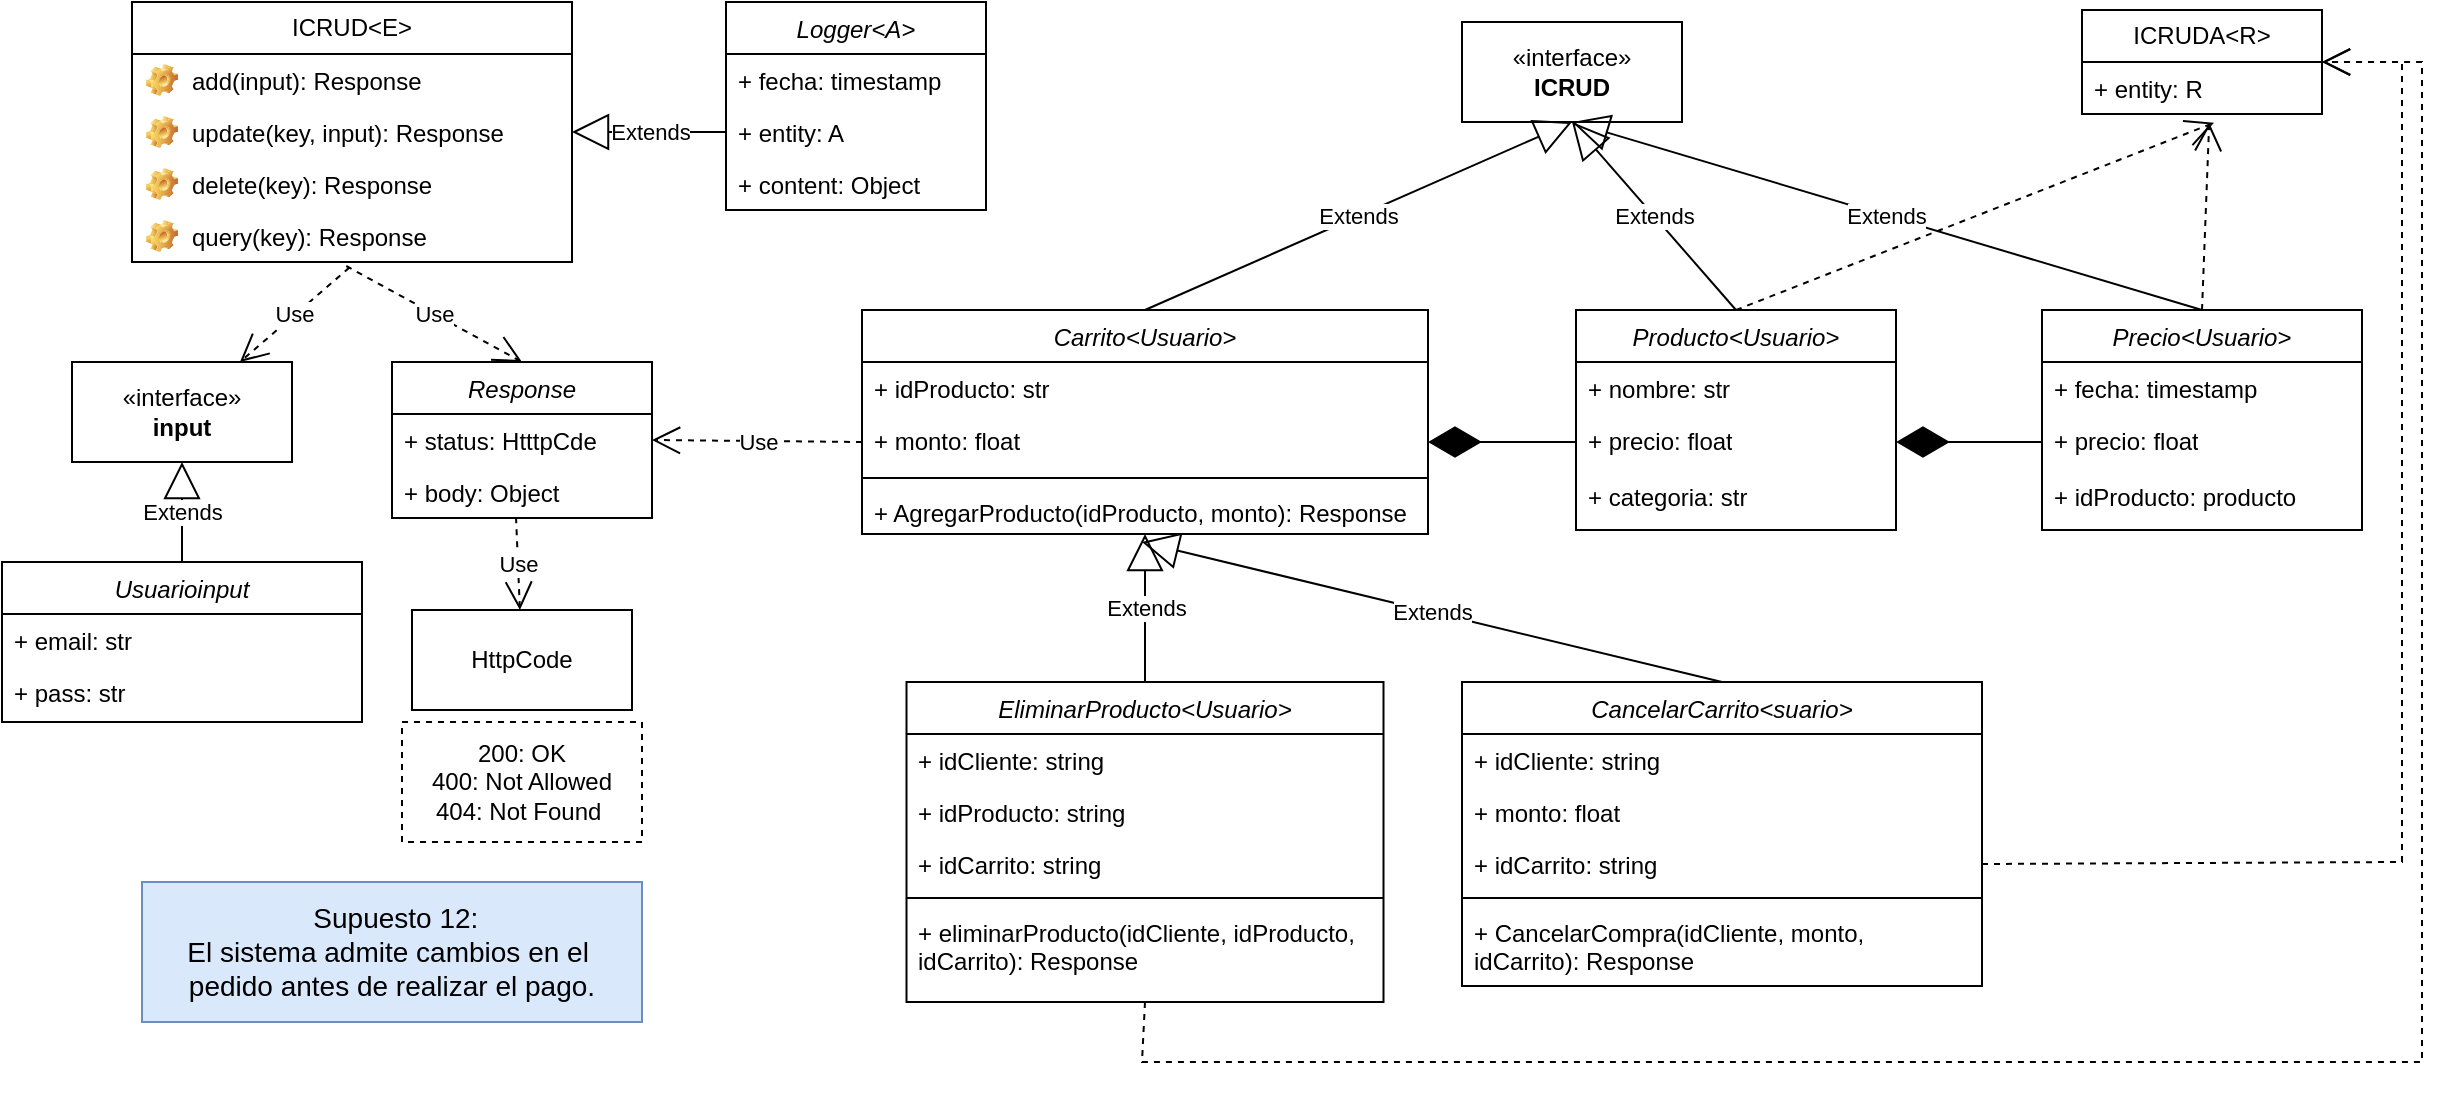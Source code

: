 <mxfile version="28.2.7">
  <diagram id="C5RBs43oDa-KdzZeNtuy" name="Page-1">
    <mxGraphModel dx="672" dy="-434" grid="1" gridSize="10" guides="1" tooltips="1" connect="1" arrows="1" fold="1" page="1" pageScale="1" pageWidth="827" pageHeight="1169" math="0" shadow="0">
      <root>
        <mxCell id="WIyWlLk6GJQsqaUBKTNV-0" />
        <mxCell id="WIyWlLk6GJQsqaUBKTNV-1" parent="WIyWlLk6GJQsqaUBKTNV-0" />
        <mxCell id="XM3FAXz-ZzjwDg0pH9hI-67" value="&lt;font style=&quot;font-size: 14px;&quot;&gt;&amp;nbsp;Supuesto 12:&lt;/font&gt;&lt;div&gt;&lt;div&gt;&lt;font style=&quot;font-size: 14px;&quot;&gt;El sistema admite cambios en el&amp;nbsp;&lt;/font&gt;&lt;/div&gt;&lt;div&gt;&lt;font style=&quot;font-size: 14px;&quot;&gt;pedido antes de realizar el pago.&lt;/font&gt;&lt;/div&gt;&lt;/div&gt;" style="html=1;whiteSpace=wrap;fillColor=#dae8fc;strokeColor=#6c8ebf;" vertex="1" parent="WIyWlLk6GJQsqaUBKTNV-1">
          <mxGeometry x="1060" y="1650" width="250" height="70" as="geometry" />
        </mxCell>
        <mxCell id="XM3FAXz-ZzjwDg0pH9hI-106" value="EliminarProducto&lt;Usuario&gt;" style="swimlane;fontStyle=2;align=center;verticalAlign=top;childLayout=stackLayout;horizontal=1;startSize=26;horizontalStack=0;resizeParent=1;resizeLast=0;collapsible=1;marginBottom=0;rounded=0;shadow=0;strokeWidth=1;" vertex="1" parent="WIyWlLk6GJQsqaUBKTNV-1">
          <mxGeometry x="1442.25" y="1550" width="238.5" height="160" as="geometry">
            <mxRectangle x="230" y="140" width="160" height="26" as="alternateBounds" />
          </mxGeometry>
        </mxCell>
        <mxCell id="XM3FAXz-ZzjwDg0pH9hI-107" value="+ idCliente: string" style="text;strokeColor=none;fillColor=none;align=left;verticalAlign=top;spacingLeft=4;spacingRight=4;overflow=hidden;rotatable=0;points=[[0,0.5],[1,0.5]];portConstraint=eastwest;whiteSpace=wrap;html=1;" vertex="1" parent="XM3FAXz-ZzjwDg0pH9hI-106">
          <mxGeometry y="26" width="238.5" height="26" as="geometry" />
        </mxCell>
        <mxCell id="XM3FAXz-ZzjwDg0pH9hI-108" value="+ idProducto: string" style="text;strokeColor=none;fillColor=none;align=left;verticalAlign=top;spacingLeft=4;spacingRight=4;overflow=hidden;rotatable=0;points=[[0,0.5],[1,0.5]];portConstraint=eastwest;whiteSpace=wrap;html=1;" vertex="1" parent="XM3FAXz-ZzjwDg0pH9hI-106">
          <mxGeometry y="52" width="238.5" height="26" as="geometry" />
        </mxCell>
        <mxCell id="XM3FAXz-ZzjwDg0pH9hI-109" value="+ idCarrito: string" style="text;strokeColor=none;fillColor=none;align=left;verticalAlign=top;spacingLeft=4;spacingRight=4;overflow=hidden;rotatable=0;points=[[0,0.5],[1,0.5]];portConstraint=eastwest;whiteSpace=wrap;html=1;" vertex="1" parent="XM3FAXz-ZzjwDg0pH9hI-106">
          <mxGeometry y="78" width="238.5" height="26" as="geometry" />
        </mxCell>
        <mxCell id="XM3FAXz-ZzjwDg0pH9hI-110" value="" style="line;html=1;strokeWidth=1;align=left;verticalAlign=middle;spacingTop=-1;spacingLeft=3;spacingRight=3;rotatable=0;labelPosition=right;points=[];portConstraint=eastwest;" vertex="1" parent="XM3FAXz-ZzjwDg0pH9hI-106">
          <mxGeometry y="104" width="238.5" height="8" as="geometry" />
        </mxCell>
        <mxCell id="XM3FAXz-ZzjwDg0pH9hI-111" value="+ eliminarProducto(idCliente, idProducto, idCarrito): Response" style="text;strokeColor=none;fillColor=none;align=left;verticalAlign=top;spacingLeft=4;spacingRight=4;overflow=hidden;rotatable=0;points=[[0,0.5],[1,0.5]];portConstraint=eastwest;whiteSpace=wrap;html=1;" vertex="1" parent="XM3FAXz-ZzjwDg0pH9hI-106">
          <mxGeometry y="112" width="238.5" height="40" as="geometry" />
        </mxCell>
        <mxCell id="XM3FAXz-ZzjwDg0pH9hI-112" value="ICRUD&amp;lt;E&amp;gt;" style="swimlane;fontStyle=0;childLayout=stackLayout;horizontal=1;startSize=26;fillColor=none;horizontalStack=0;resizeParent=1;resizeParentMax=0;resizeLast=0;collapsible=1;marginBottom=0;whiteSpace=wrap;html=1;" vertex="1" parent="WIyWlLk6GJQsqaUBKTNV-1">
          <mxGeometry x="1055" y="1210" width="220" height="130" as="geometry" />
        </mxCell>
        <mxCell id="XM3FAXz-ZzjwDg0pH9hI-113" value="add(input): Response" style="label;fontStyle=0;strokeColor=none;fillColor=none;align=left;verticalAlign=top;overflow=hidden;spacingLeft=28;spacingRight=4;rotatable=0;points=[[0,0.5],[1,0.5]];portConstraint=eastwest;imageWidth=16;imageHeight=16;whiteSpace=wrap;html=1;image=img/clipart/Gear_128x128.png" vertex="1" parent="XM3FAXz-ZzjwDg0pH9hI-112">
          <mxGeometry y="26" width="220" height="26" as="geometry" />
        </mxCell>
        <mxCell id="XM3FAXz-ZzjwDg0pH9hI-114" value="update(key, input): Response" style="label;fontStyle=0;strokeColor=none;fillColor=none;align=left;verticalAlign=top;overflow=hidden;spacingLeft=28;spacingRight=4;rotatable=0;points=[[0,0.5],[1,0.5]];portConstraint=eastwest;imageWidth=16;imageHeight=16;whiteSpace=wrap;html=1;image=img/clipart/Gear_128x128.png" vertex="1" parent="XM3FAXz-ZzjwDg0pH9hI-112">
          <mxGeometry y="52" width="220" height="26" as="geometry" />
        </mxCell>
        <mxCell id="XM3FAXz-ZzjwDg0pH9hI-115" value="delete(key): Response" style="label;fontStyle=0;strokeColor=none;fillColor=none;align=left;verticalAlign=top;overflow=hidden;spacingLeft=28;spacingRight=4;rotatable=0;points=[[0,0.5],[1,0.5]];portConstraint=eastwest;imageWidth=16;imageHeight=16;whiteSpace=wrap;html=1;image=img/clipart/Gear_128x128.png" vertex="1" parent="XM3FAXz-ZzjwDg0pH9hI-112">
          <mxGeometry y="78" width="220" height="26" as="geometry" />
        </mxCell>
        <mxCell id="XM3FAXz-ZzjwDg0pH9hI-116" value="query(key): Response" style="label;fontStyle=0;strokeColor=none;fillColor=none;align=left;verticalAlign=top;overflow=hidden;spacingLeft=28;spacingRight=4;rotatable=0;points=[[0,0.5],[1,0.5]];portConstraint=eastwest;imageWidth=16;imageHeight=16;whiteSpace=wrap;html=1;image=img/clipart/Gear_128x128.png" vertex="1" parent="XM3FAXz-ZzjwDg0pH9hI-112">
          <mxGeometry y="104" width="220" height="26" as="geometry" />
        </mxCell>
        <mxCell id="XM3FAXz-ZzjwDg0pH9hI-117" value="«interface»&lt;br&gt;&lt;b&gt;input&lt;/b&gt;" style="html=1;whiteSpace=wrap;" vertex="1" parent="WIyWlLk6GJQsqaUBKTNV-1">
          <mxGeometry x="1025" y="1390" width="110" height="50" as="geometry" />
        </mxCell>
        <mxCell id="XM3FAXz-ZzjwDg0pH9hI-118" value="Use" style="endArrow=open;endSize=12;dashed=1;html=1;rounded=0;exitX=0.494;exitY=1.108;exitDx=0;exitDy=0;exitPerimeter=0;" edge="1" parent="WIyWlLk6GJQsqaUBKTNV-1" source="XM3FAXz-ZzjwDg0pH9hI-116" target="XM3FAXz-ZzjwDg0pH9hI-117">
          <mxGeometry width="160" relative="1" as="geometry">
            <mxPoint x="1205" y="1440" as="sourcePoint" />
            <mxPoint x="1125" y="1430" as="targetPoint" />
          </mxGeometry>
        </mxCell>
        <mxCell id="XM3FAXz-ZzjwDg0pH9hI-119" value="Usuarioinput" style="swimlane;fontStyle=2;align=center;verticalAlign=top;childLayout=stackLayout;horizontal=1;startSize=26;horizontalStack=0;resizeParent=1;resizeLast=0;collapsible=1;marginBottom=0;rounded=0;shadow=0;strokeWidth=1;" vertex="1" parent="WIyWlLk6GJQsqaUBKTNV-1">
          <mxGeometry x="990" y="1490" width="180" height="80" as="geometry">
            <mxRectangle x="230" y="140" width="160" height="26" as="alternateBounds" />
          </mxGeometry>
        </mxCell>
        <mxCell id="XM3FAXz-ZzjwDg0pH9hI-120" value="+ email: str" style="text;strokeColor=none;fillColor=none;align=left;verticalAlign=top;spacingLeft=4;spacingRight=4;overflow=hidden;rotatable=0;points=[[0,0.5],[1,0.5]];portConstraint=eastwest;whiteSpace=wrap;html=1;" vertex="1" parent="XM3FAXz-ZzjwDg0pH9hI-119">
          <mxGeometry y="26" width="180" height="26" as="geometry" />
        </mxCell>
        <mxCell id="XM3FAXz-ZzjwDg0pH9hI-121" value="+ pass: str" style="text;strokeColor=none;fillColor=none;align=left;verticalAlign=top;spacingLeft=4;spacingRight=4;overflow=hidden;rotatable=0;points=[[0,0.5],[1,0.5]];portConstraint=eastwest;whiteSpace=wrap;html=1;" vertex="1" parent="XM3FAXz-ZzjwDg0pH9hI-119">
          <mxGeometry y="52" width="180" height="26" as="geometry" />
        </mxCell>
        <mxCell id="XM3FAXz-ZzjwDg0pH9hI-122" value="Extends" style="endArrow=block;endSize=16;endFill=0;html=1;rounded=0;exitX=0.5;exitY=0;exitDx=0;exitDy=0;entryX=0.5;entryY=1;entryDx=0;entryDy=0;" edge="1" parent="WIyWlLk6GJQsqaUBKTNV-1" source="XM3FAXz-ZzjwDg0pH9hI-119" target="XM3FAXz-ZzjwDg0pH9hI-117">
          <mxGeometry width="160" relative="1" as="geometry">
            <mxPoint x="1255" y="1440" as="sourcePoint" />
            <mxPoint x="1415" y="1440" as="targetPoint" />
          </mxGeometry>
        </mxCell>
        <mxCell id="XM3FAXz-ZzjwDg0pH9hI-123" value="Response" style="swimlane;fontStyle=2;align=center;verticalAlign=top;childLayout=stackLayout;horizontal=1;startSize=26;horizontalStack=0;resizeParent=1;resizeLast=0;collapsible=1;marginBottom=0;rounded=0;shadow=0;strokeWidth=1;" vertex="1" parent="WIyWlLk6GJQsqaUBKTNV-1">
          <mxGeometry x="1185" y="1390" width="130" height="78" as="geometry">
            <mxRectangle x="230" y="140" width="160" height="26" as="alternateBounds" />
          </mxGeometry>
        </mxCell>
        <mxCell id="XM3FAXz-ZzjwDg0pH9hI-124" value="+ status: HtttpCde" style="text;strokeColor=none;fillColor=none;align=left;verticalAlign=top;spacingLeft=4;spacingRight=4;overflow=hidden;rotatable=0;points=[[0,0.5],[1,0.5]];portConstraint=eastwest;whiteSpace=wrap;html=1;" vertex="1" parent="XM3FAXz-ZzjwDg0pH9hI-123">
          <mxGeometry y="26" width="130" height="26" as="geometry" />
        </mxCell>
        <mxCell id="XM3FAXz-ZzjwDg0pH9hI-125" value="+ body: Object" style="text;strokeColor=none;fillColor=none;align=left;verticalAlign=top;spacingLeft=4;spacingRight=4;overflow=hidden;rotatable=0;points=[[0,0.5],[1,0.5]];portConstraint=eastwest;whiteSpace=wrap;html=1;" vertex="1" parent="XM3FAXz-ZzjwDg0pH9hI-123">
          <mxGeometry y="52" width="130" height="26" as="geometry" />
        </mxCell>
        <mxCell id="XM3FAXz-ZzjwDg0pH9hI-126" value="Use" style="endArrow=open;endSize=12;dashed=1;html=1;rounded=0;entryX=0.5;entryY=0;entryDx=0;entryDy=0;exitX=0.487;exitY=1.077;exitDx=0;exitDy=0;exitPerimeter=0;" edge="1" parent="WIyWlLk6GJQsqaUBKTNV-1" source="XM3FAXz-ZzjwDg0pH9hI-116" target="XM3FAXz-ZzjwDg0pH9hI-123">
          <mxGeometry width="160" relative="1" as="geometry">
            <mxPoint x="1165" y="1350" as="sourcePoint" />
            <mxPoint x="1145" y="1397" as="targetPoint" />
          </mxGeometry>
        </mxCell>
        <mxCell id="XM3FAXz-ZzjwDg0pH9hI-127" value="HttpCode" style="html=1;whiteSpace=wrap;" vertex="1" parent="WIyWlLk6GJQsqaUBKTNV-1">
          <mxGeometry x="1195" y="1514" width="110" height="50" as="geometry" />
        </mxCell>
        <mxCell id="XM3FAXz-ZzjwDg0pH9hI-128" value="Use" style="endArrow=open;endSize=12;dashed=1;html=1;rounded=0;exitX=0.477;exitY=0.985;exitDx=0;exitDy=0;exitPerimeter=0;" edge="1" parent="WIyWlLk6GJQsqaUBKTNV-1" source="XM3FAXz-ZzjwDg0pH9hI-125" target="XM3FAXz-ZzjwDg0pH9hI-127">
          <mxGeometry width="160" relative="1" as="geometry">
            <mxPoint x="1480" y="1470" as="sourcePoint" />
            <mxPoint x="1425" y="1517" as="targetPoint" />
          </mxGeometry>
        </mxCell>
        <mxCell id="XM3FAXz-ZzjwDg0pH9hI-129" value="«interface»&lt;br&gt;&lt;b&gt;ICRUD&lt;/b&gt;" style="html=1;whiteSpace=wrap;" vertex="1" parent="WIyWlLk6GJQsqaUBKTNV-1">
          <mxGeometry x="1720" y="1220" width="110" height="50" as="geometry" />
        </mxCell>
        <mxCell id="XM3FAXz-ZzjwDg0pH9hI-130" value="Extends" style="endArrow=block;endSize=16;endFill=0;html=1;rounded=0;exitX=0.5;exitY=0;exitDx=0;exitDy=0;entryX=0.5;entryY=1;entryDx=0;entryDy=0;" edge="1" parent="WIyWlLk6GJQsqaUBKTNV-1" source="XM3FAXz-ZzjwDg0pH9hI-146" target="XM3FAXz-ZzjwDg0pH9hI-129">
          <mxGeometry width="160" relative="1" as="geometry">
            <mxPoint x="1475" y="1480" as="sourcePoint" />
            <mxPoint x="1475" y="1420" as="targetPoint" />
            <Array as="points" />
          </mxGeometry>
        </mxCell>
        <mxCell id="XM3FAXz-ZzjwDg0pH9hI-131" value="200: OK&lt;div&gt;400: Not Allowed&lt;/div&gt;&lt;div&gt;&lt;div&gt;404: Not Found&amp;nbsp;&lt;/div&gt;&lt;/div&gt;" style="html=1;whiteSpace=wrap;dashed=1;" vertex="1" parent="WIyWlLk6GJQsqaUBKTNV-1">
          <mxGeometry x="1190" y="1570" width="120" height="60" as="geometry" />
        </mxCell>
        <mxCell id="XM3FAXz-ZzjwDg0pH9hI-132" value="Logger&lt;A&gt;" style="swimlane;fontStyle=2;align=center;verticalAlign=top;childLayout=stackLayout;horizontal=1;startSize=26;horizontalStack=0;resizeParent=1;resizeLast=0;collapsible=1;marginBottom=0;rounded=0;shadow=0;strokeWidth=1;" vertex="1" parent="WIyWlLk6GJQsqaUBKTNV-1">
          <mxGeometry x="1352" y="1210" width="130" height="104" as="geometry">
            <mxRectangle x="230" y="140" width="160" height="26" as="alternateBounds" />
          </mxGeometry>
        </mxCell>
        <mxCell id="XM3FAXz-ZzjwDg0pH9hI-133" value="+ fecha: timestamp" style="text;strokeColor=none;fillColor=none;align=left;verticalAlign=top;spacingLeft=4;spacingRight=4;overflow=hidden;rotatable=0;points=[[0,0.5],[1,0.5]];portConstraint=eastwest;whiteSpace=wrap;html=1;" vertex="1" parent="XM3FAXz-ZzjwDg0pH9hI-132">
          <mxGeometry y="26" width="130" height="26" as="geometry" />
        </mxCell>
        <mxCell id="XM3FAXz-ZzjwDg0pH9hI-134" value="+ entity: A" style="text;strokeColor=none;fillColor=none;align=left;verticalAlign=top;spacingLeft=4;spacingRight=4;overflow=hidden;rotatable=0;points=[[0,0.5],[1,0.5]];portConstraint=eastwest;whiteSpace=wrap;html=1;" vertex="1" parent="XM3FAXz-ZzjwDg0pH9hI-132">
          <mxGeometry y="52" width="130" height="26" as="geometry" />
        </mxCell>
        <mxCell id="XM3FAXz-ZzjwDg0pH9hI-135" value="+ content: Object" style="text;strokeColor=none;fillColor=none;align=left;verticalAlign=top;spacingLeft=4;spacingRight=4;overflow=hidden;rotatable=0;points=[[0,0.5],[1,0.5]];portConstraint=eastwest;whiteSpace=wrap;html=1;" vertex="1" parent="XM3FAXz-ZzjwDg0pH9hI-132">
          <mxGeometry y="78" width="130" height="26" as="geometry" />
        </mxCell>
        <mxCell id="XM3FAXz-ZzjwDg0pH9hI-136" value="Extends" style="endArrow=block;endSize=16;endFill=0;html=1;rounded=0;exitX=0;exitY=0.5;exitDx=0;exitDy=0;" edge="1" parent="WIyWlLk6GJQsqaUBKTNV-1" source="XM3FAXz-ZzjwDg0pH9hI-134">
          <mxGeometry width="160" relative="1" as="geometry">
            <mxPoint x="1295" y="1454" as="sourcePoint" />
            <mxPoint x="1275" y="1275" as="targetPoint" />
          </mxGeometry>
        </mxCell>
        <mxCell id="XM3FAXz-ZzjwDg0pH9hI-137" value="ICRUDA&amp;lt;R&amp;gt;" style="swimlane;fontStyle=0;childLayout=stackLayout;horizontal=1;startSize=26;fillColor=none;horizontalStack=0;resizeParent=1;resizeParentMax=0;resizeLast=0;collapsible=1;marginBottom=0;whiteSpace=wrap;html=1;" vertex="1" parent="WIyWlLk6GJQsqaUBKTNV-1">
          <mxGeometry x="2030" y="1214" width="120" height="52" as="geometry" />
        </mxCell>
        <mxCell id="XM3FAXz-ZzjwDg0pH9hI-138" value="+ entity: R" style="text;strokeColor=none;fillColor=none;align=left;verticalAlign=top;spacingLeft=4;spacingRight=4;overflow=hidden;rotatable=0;points=[[0,0.5],[1,0.5]];portConstraint=eastwest;whiteSpace=wrap;html=1;" vertex="1" parent="XM3FAXz-ZzjwDg0pH9hI-137">
          <mxGeometry y="26" width="120" height="26" as="geometry" />
        </mxCell>
        <mxCell id="XM3FAXz-ZzjwDg0pH9hI-139" value="CancelarCarrito&lt;suario&gt;" style="swimlane;fontStyle=2;align=center;verticalAlign=top;childLayout=stackLayout;horizontal=1;startSize=26;horizontalStack=0;resizeParent=1;resizeLast=0;collapsible=1;marginBottom=0;rounded=0;shadow=0;strokeWidth=1;" vertex="1" parent="WIyWlLk6GJQsqaUBKTNV-1">
          <mxGeometry x="1720" y="1550" width="260" height="152" as="geometry">
            <mxRectangle x="230" y="140" width="160" height="26" as="alternateBounds" />
          </mxGeometry>
        </mxCell>
        <mxCell id="XM3FAXz-ZzjwDg0pH9hI-140" value="+ idCliente: string" style="text;strokeColor=none;fillColor=none;align=left;verticalAlign=top;spacingLeft=4;spacingRight=4;overflow=hidden;rotatable=0;points=[[0,0.5],[1,0.5]];portConstraint=eastwest;whiteSpace=wrap;html=1;" vertex="1" parent="XM3FAXz-ZzjwDg0pH9hI-139">
          <mxGeometry y="26" width="260" height="26" as="geometry" />
        </mxCell>
        <mxCell id="XM3FAXz-ZzjwDg0pH9hI-141" value="+ monto: float" style="text;strokeColor=none;fillColor=none;align=left;verticalAlign=top;spacingLeft=4;spacingRight=4;overflow=hidden;rotatable=0;points=[[0,0.5],[1,0.5]];portConstraint=eastwest;whiteSpace=wrap;html=1;" vertex="1" parent="XM3FAXz-ZzjwDg0pH9hI-139">
          <mxGeometry y="52" width="260" height="26" as="geometry" />
        </mxCell>
        <mxCell id="XM3FAXz-ZzjwDg0pH9hI-142" value="+ idCarrito: string" style="text;strokeColor=none;fillColor=none;align=left;verticalAlign=top;spacingLeft=4;spacingRight=4;overflow=hidden;rotatable=0;points=[[0,0.5],[1,0.5]];portConstraint=eastwest;whiteSpace=wrap;html=1;" vertex="1" parent="XM3FAXz-ZzjwDg0pH9hI-139">
          <mxGeometry y="78" width="260" height="26" as="geometry" />
        </mxCell>
        <mxCell id="XM3FAXz-ZzjwDg0pH9hI-143" value="" style="line;html=1;strokeWidth=1;align=left;verticalAlign=middle;spacingTop=-1;spacingLeft=3;spacingRight=3;rotatable=0;labelPosition=right;points=[];portConstraint=eastwest;" vertex="1" parent="XM3FAXz-ZzjwDg0pH9hI-139">
          <mxGeometry y="104" width="260" height="8" as="geometry" />
        </mxCell>
        <mxCell id="XM3FAXz-ZzjwDg0pH9hI-144" value="+ CancelarCompra(idCliente, monto, idCarrito): Response" style="text;strokeColor=none;fillColor=none;align=left;verticalAlign=top;spacingLeft=4;spacingRight=4;overflow=hidden;rotatable=0;points=[[0,0.5],[1,0.5]];portConstraint=eastwest;whiteSpace=wrap;html=1;" vertex="1" parent="XM3FAXz-ZzjwDg0pH9hI-139">
          <mxGeometry y="112" width="260" height="40" as="geometry" />
        </mxCell>
        <mxCell id="XM3FAXz-ZzjwDg0pH9hI-145" value="Extends" style="endArrow=block;endSize=16;endFill=0;html=1;rounded=0;exitX=0.5;exitY=0;exitDx=0;exitDy=0;entryX=0.5;entryY=1;entryDx=0;entryDy=0;" edge="1" parent="WIyWlLk6GJQsqaUBKTNV-1" source="XM3FAXz-ZzjwDg0pH9hI-151" target="XM3FAXz-ZzjwDg0pH9hI-129">
          <mxGeometry width="160" relative="1" as="geometry">
            <mxPoint x="1900" y="1750" as="sourcePoint" />
            <mxPoint x="2063" y="1839" as="targetPoint" />
            <Array as="points" />
          </mxGeometry>
        </mxCell>
        <mxCell id="XM3FAXz-ZzjwDg0pH9hI-146" value="Carrito&lt;Usuario&gt;" style="swimlane;fontStyle=2;align=center;verticalAlign=top;childLayout=stackLayout;horizontal=1;startSize=26;horizontalStack=0;resizeParent=1;resizeLast=0;collapsible=1;marginBottom=0;rounded=0;shadow=0;strokeWidth=1;" vertex="1" parent="WIyWlLk6GJQsqaUBKTNV-1">
          <mxGeometry x="1420" y="1364" width="283" height="112" as="geometry">
            <mxRectangle x="230" y="140" width="160" height="26" as="alternateBounds" />
          </mxGeometry>
        </mxCell>
        <mxCell id="XM3FAXz-ZzjwDg0pH9hI-147" value="+ idProducto: str" style="text;strokeColor=none;fillColor=none;align=left;verticalAlign=top;spacingLeft=4;spacingRight=4;overflow=hidden;rotatable=0;points=[[0,0.5],[1,0.5]];portConstraint=eastwest;whiteSpace=wrap;html=1;" vertex="1" parent="XM3FAXz-ZzjwDg0pH9hI-146">
          <mxGeometry y="26" width="283" height="26" as="geometry" />
        </mxCell>
        <mxCell id="XM3FAXz-ZzjwDg0pH9hI-148" value="+ monto: float" style="text;strokeColor=none;fillColor=none;align=left;verticalAlign=top;spacingLeft=4;spacingRight=4;overflow=hidden;rotatable=0;points=[[0,0.5],[1,0.5]];portConstraint=eastwest;whiteSpace=wrap;html=1;" vertex="1" parent="XM3FAXz-ZzjwDg0pH9hI-146">
          <mxGeometry y="52" width="283" height="28" as="geometry" />
        </mxCell>
        <mxCell id="XM3FAXz-ZzjwDg0pH9hI-149" value="" style="line;html=1;strokeWidth=1;align=left;verticalAlign=middle;spacingTop=-1;spacingLeft=3;spacingRight=3;rotatable=0;labelPosition=right;points=[];portConstraint=eastwest;" vertex="1" parent="XM3FAXz-ZzjwDg0pH9hI-146">
          <mxGeometry y="80" width="283" height="8" as="geometry" />
        </mxCell>
        <mxCell id="XM3FAXz-ZzjwDg0pH9hI-150" value="+ AgregarProducto(idProducto, monto): Response" style="text;strokeColor=none;fillColor=none;align=left;verticalAlign=top;spacingLeft=4;spacingRight=4;overflow=hidden;rotatable=0;points=[[0,0.5],[1,0.5]];portConstraint=eastwest;whiteSpace=wrap;html=1;" vertex="1" parent="XM3FAXz-ZzjwDg0pH9hI-146">
          <mxGeometry y="88" width="283" height="24" as="geometry" />
        </mxCell>
        <mxCell id="XM3FAXz-ZzjwDg0pH9hI-151" value="Producto&lt;Usuario&gt;" style="swimlane;fontStyle=2;align=center;verticalAlign=top;childLayout=stackLayout;horizontal=1;startSize=26;horizontalStack=0;resizeParent=1;resizeLast=0;collapsible=1;marginBottom=0;rounded=0;shadow=0;strokeWidth=1;" vertex="1" parent="WIyWlLk6GJQsqaUBKTNV-1">
          <mxGeometry x="1777" y="1364" width="160" height="110" as="geometry">
            <mxRectangle x="230" y="140" width="160" height="26" as="alternateBounds" />
          </mxGeometry>
        </mxCell>
        <mxCell id="XM3FAXz-ZzjwDg0pH9hI-152" value="+ nombre: str" style="text;strokeColor=none;fillColor=none;align=left;verticalAlign=top;spacingLeft=4;spacingRight=4;overflow=hidden;rotatable=0;points=[[0,0.5],[1,0.5]];portConstraint=eastwest;whiteSpace=wrap;html=1;" vertex="1" parent="XM3FAXz-ZzjwDg0pH9hI-151">
          <mxGeometry y="26" width="160" height="26" as="geometry" />
        </mxCell>
        <mxCell id="XM3FAXz-ZzjwDg0pH9hI-153" value="+ precio: float" style="text;strokeColor=none;fillColor=none;align=left;verticalAlign=top;spacingLeft=4;spacingRight=4;overflow=hidden;rotatable=0;points=[[0,0.5],[1,0.5]];portConstraint=eastwest;whiteSpace=wrap;html=1;" vertex="1" parent="XM3FAXz-ZzjwDg0pH9hI-151">
          <mxGeometry y="52" width="160" height="28" as="geometry" />
        </mxCell>
        <mxCell id="XM3FAXz-ZzjwDg0pH9hI-154" value="+ categoria: str" style="text;strokeColor=none;fillColor=none;align=left;verticalAlign=top;spacingLeft=4;spacingRight=4;overflow=hidden;rotatable=0;points=[[0,0.5],[1,0.5]];portConstraint=eastwest;whiteSpace=wrap;html=1;" vertex="1" parent="XM3FAXz-ZzjwDg0pH9hI-151">
          <mxGeometry y="80" width="160" height="26" as="geometry" />
        </mxCell>
        <mxCell id="XM3FAXz-ZzjwDg0pH9hI-155" value="Precio&lt;Usuario&gt;" style="swimlane;fontStyle=2;align=center;verticalAlign=top;childLayout=stackLayout;horizontal=1;startSize=26;horizontalStack=0;resizeParent=1;resizeLast=0;collapsible=1;marginBottom=0;rounded=0;shadow=0;strokeWidth=1;" vertex="1" parent="WIyWlLk6GJQsqaUBKTNV-1">
          <mxGeometry x="2010" y="1364" width="160" height="110" as="geometry">
            <mxRectangle x="230" y="140" width="160" height="26" as="alternateBounds" />
          </mxGeometry>
        </mxCell>
        <mxCell id="XM3FAXz-ZzjwDg0pH9hI-156" value="+ fecha: timestamp" style="text;strokeColor=none;fillColor=none;align=left;verticalAlign=top;spacingLeft=4;spacingRight=4;overflow=hidden;rotatable=0;points=[[0,0.5],[1,0.5]];portConstraint=eastwest;whiteSpace=wrap;html=1;" vertex="1" parent="XM3FAXz-ZzjwDg0pH9hI-155">
          <mxGeometry y="26" width="160" height="26" as="geometry" />
        </mxCell>
        <mxCell id="XM3FAXz-ZzjwDg0pH9hI-157" value="+ precio: float" style="text;strokeColor=none;fillColor=none;align=left;verticalAlign=top;spacingLeft=4;spacingRight=4;overflow=hidden;rotatable=0;points=[[0,0.5],[1,0.5]];portConstraint=eastwest;whiteSpace=wrap;html=1;" vertex="1" parent="XM3FAXz-ZzjwDg0pH9hI-155">
          <mxGeometry y="52" width="160" height="28" as="geometry" />
        </mxCell>
        <mxCell id="XM3FAXz-ZzjwDg0pH9hI-158" value="+ idProducto: producto" style="text;strokeColor=none;fillColor=none;align=left;verticalAlign=top;spacingLeft=4;spacingRight=4;overflow=hidden;rotatable=0;points=[[0,0.5],[1,0.5]];portConstraint=eastwest;whiteSpace=wrap;html=1;" vertex="1" parent="XM3FAXz-ZzjwDg0pH9hI-155">
          <mxGeometry y="80" width="160" height="26" as="geometry" />
        </mxCell>
        <mxCell id="XM3FAXz-ZzjwDg0pH9hI-159" value="" style="endArrow=diamondThin;endFill=1;endSize=24;html=1;rounded=0;entryX=1;entryY=0.5;entryDx=0;entryDy=0;exitX=0;exitY=0.5;exitDx=0;exitDy=0;" edge="1" parent="WIyWlLk6GJQsqaUBKTNV-1" source="XM3FAXz-ZzjwDg0pH9hI-153" target="XM3FAXz-ZzjwDg0pH9hI-148">
          <mxGeometry width="160" relative="1" as="geometry">
            <mxPoint x="1913" y="1940" as="sourcePoint" />
            <mxPoint x="2073" y="1940" as="targetPoint" />
          </mxGeometry>
        </mxCell>
        <mxCell id="XM3FAXz-ZzjwDg0pH9hI-160" value="" style="endArrow=diamondThin;endFill=1;endSize=24;html=1;rounded=0;entryX=1;entryY=0.5;entryDx=0;entryDy=0;exitX=0;exitY=0.5;exitDx=0;exitDy=0;" edge="1" parent="WIyWlLk6GJQsqaUBKTNV-1" source="XM3FAXz-ZzjwDg0pH9hI-157" target="XM3FAXz-ZzjwDg0pH9hI-153">
          <mxGeometry width="160" relative="1" as="geometry">
            <mxPoint x="2223" y="1920" as="sourcePoint" />
            <mxPoint x="2143" y="1920" as="targetPoint" />
          </mxGeometry>
        </mxCell>
        <mxCell id="XM3FAXz-ZzjwDg0pH9hI-161" value="Use" style="endArrow=open;endSize=12;dashed=1;html=1;rounded=0;entryX=1;entryY=0.5;entryDx=0;entryDy=0;exitX=0;exitY=0.5;exitDx=0;exitDy=0;" edge="1" parent="WIyWlLk6GJQsqaUBKTNV-1" source="XM3FAXz-ZzjwDg0pH9hI-148" target="XM3FAXz-ZzjwDg0pH9hI-124">
          <mxGeometry width="160" relative="1" as="geometry">
            <mxPoint x="1610" y="1480" as="sourcePoint" />
            <mxPoint x="1770" y="1480" as="targetPoint" />
          </mxGeometry>
        </mxCell>
        <mxCell id="XM3FAXz-ZzjwDg0pH9hI-162" value="" style="endArrow=open;endSize=12;dashed=1;html=1;rounded=0;entryX=1;entryY=0.5;entryDx=0;entryDy=0;exitX=0.5;exitY=1;exitDx=0;exitDy=0;" edge="1" parent="WIyWlLk6GJQsqaUBKTNV-1" source="XM3FAXz-ZzjwDg0pH9hI-106" target="XM3FAXz-ZzjwDg0pH9hI-137">
          <mxGeometry width="160" relative="1" as="geometry">
            <mxPoint x="1950" y="1580" as="sourcePoint" />
            <mxPoint x="2110" y="1580" as="targetPoint" />
            <Array as="points">
              <mxPoint x="1560" y="1740" />
              <mxPoint x="2200" y="1740" />
              <mxPoint x="2200" y="1240" />
            </Array>
          </mxGeometry>
        </mxCell>
        <mxCell id="XM3FAXz-ZzjwDg0pH9hI-163" value="" style="endArrow=open;endSize=12;dashed=1;html=1;rounded=0;entryX=1;entryY=0.5;entryDx=0;entryDy=0;exitX=1;exitY=0.5;exitDx=0;exitDy=0;" edge="1" parent="WIyWlLk6GJQsqaUBKTNV-1" source="XM3FAXz-ZzjwDg0pH9hI-142" target="XM3FAXz-ZzjwDg0pH9hI-137">
          <mxGeometry width="160" relative="1" as="geometry">
            <mxPoint x="2090" y="1727" as="sourcePoint" />
            <mxPoint x="2568" y="1220" as="targetPoint" />
            <Array as="points">
              <mxPoint x="2190" y="1640" />
              <mxPoint x="2190" y="1240" />
            </Array>
          </mxGeometry>
        </mxCell>
        <mxCell id="XM3FAXz-ZzjwDg0pH9hI-164" value="Extends" style="endArrow=block;endSize=16;endFill=0;html=1;rounded=0;exitX=0.5;exitY=0;exitDx=0;exitDy=0;entryX=0.5;entryY=1;entryDx=0;entryDy=0;" edge="1" parent="WIyWlLk6GJQsqaUBKTNV-1" source="XM3FAXz-ZzjwDg0pH9hI-155" target="XM3FAXz-ZzjwDg0pH9hI-129">
          <mxGeometry width="160" relative="1" as="geometry">
            <mxPoint x="1992" y="1434" as="sourcePoint" />
            <mxPoint x="1910" y="1340" as="targetPoint" />
            <Array as="points" />
          </mxGeometry>
        </mxCell>
        <mxCell id="XM3FAXz-ZzjwDg0pH9hI-165" value="Extends" style="endArrow=block;endSize=16;endFill=0;html=1;rounded=0;exitX=0.5;exitY=0;exitDx=0;exitDy=0;" edge="1" parent="WIyWlLk6GJQsqaUBKTNV-1" source="XM3FAXz-ZzjwDg0pH9hI-106" target="XM3FAXz-ZzjwDg0pH9hI-150">
          <mxGeometry width="160" relative="1" as="geometry">
            <mxPoint x="1640" y="1414" as="sourcePoint" />
            <mxPoint x="1853" y="1320" as="targetPoint" />
            <Array as="points" />
          </mxGeometry>
        </mxCell>
        <mxCell id="XM3FAXz-ZzjwDg0pH9hI-166" value="Extends" style="endArrow=block;endSize=16;endFill=0;html=1;rounded=0;exitX=0.5;exitY=0;exitDx=0;exitDy=0;" edge="1" parent="WIyWlLk6GJQsqaUBKTNV-1" source="XM3FAXz-ZzjwDg0pH9hI-139">
          <mxGeometry width="160" relative="1" as="geometry">
            <mxPoint x="1670" y="1594" as="sourcePoint" />
            <mxPoint x="1560" y="1480" as="targetPoint" />
            <Array as="points" />
          </mxGeometry>
        </mxCell>
        <mxCell id="XM3FAXz-ZzjwDg0pH9hI-167" value="" style="endArrow=open;endSize=12;dashed=1;html=1;rounded=0;entryX=0.55;entryY=1.169;entryDx=0;entryDy=0;exitX=0.5;exitY=0;exitDx=0;exitDy=0;entryPerimeter=0;" edge="1" parent="WIyWlLk6GJQsqaUBKTNV-1" source="XM3FAXz-ZzjwDg0pH9hI-151" target="XM3FAXz-ZzjwDg0pH9hI-138">
          <mxGeometry width="160" relative="1" as="geometry">
            <mxPoint x="2190" y="1771" as="sourcePoint" />
            <mxPoint x="2350" y="1370" as="targetPoint" />
            <Array as="points" />
          </mxGeometry>
        </mxCell>
        <mxCell id="XM3FAXz-ZzjwDg0pH9hI-168" value="" style="endArrow=open;endSize=12;dashed=1;html=1;rounded=0;entryX=0.53;entryY=1.169;entryDx=0;entryDy=0;exitX=0.5;exitY=0;exitDx=0;exitDy=0;entryPerimeter=0;" edge="1" parent="WIyWlLk6GJQsqaUBKTNV-1" source="XM3FAXz-ZzjwDg0pH9hI-155" target="XM3FAXz-ZzjwDg0pH9hI-138">
          <mxGeometry width="160" relative="1" as="geometry">
            <mxPoint x="2110" y="1414" as="sourcePoint" />
            <mxPoint x="2379" y="1320" as="targetPoint" />
            <Array as="points" />
          </mxGeometry>
        </mxCell>
      </root>
    </mxGraphModel>
  </diagram>
</mxfile>
